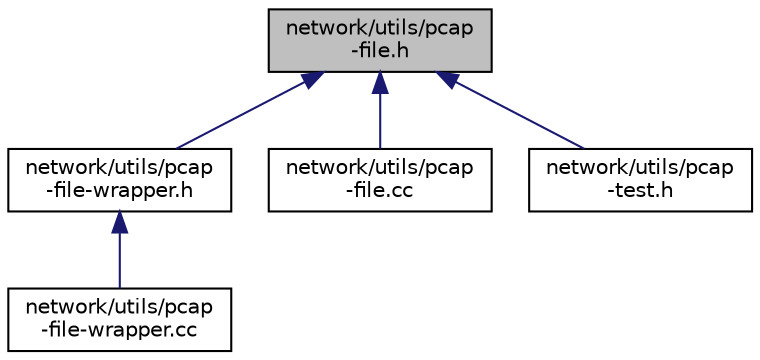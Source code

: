 digraph "network/utils/pcap-file.h"
{
  edge [fontname="Helvetica",fontsize="10",labelfontname="Helvetica",labelfontsize="10"];
  node [fontname="Helvetica",fontsize="10",shape=record];
  Node1 [label="network/utils/pcap\l-file.h",height=0.2,width=0.4,color="black", fillcolor="grey75", style="filled", fontcolor="black"];
  Node1 -> Node2 [dir="back",color="midnightblue",fontsize="10",style="solid"];
  Node2 [label="network/utils/pcap\l-file-wrapper.h",height=0.2,width=0.4,color="black", fillcolor="white", style="filled",URL="$d6/d97/pcap-file-wrapper_8h.html"];
  Node2 -> Node3 [dir="back",color="midnightblue",fontsize="10",style="solid"];
  Node3 [label="network/utils/pcap\l-file-wrapper.cc",height=0.2,width=0.4,color="black", fillcolor="white", style="filled",URL="$d4/d0f/pcap-file-wrapper_8cc.html"];
  Node1 -> Node4 [dir="back",color="midnightblue",fontsize="10",style="solid"];
  Node4 [label="network/utils/pcap\l-file.cc",height=0.2,width=0.4,color="black", fillcolor="white", style="filled",URL="$d5/d9e/pcap-file_8cc.html"];
  Node1 -> Node5 [dir="back",color="midnightblue",fontsize="10",style="solid"];
  Node5 [label="network/utils/pcap\l-test.h",height=0.2,width=0.4,color="black", fillcolor="white", style="filled",URL="$d4/d3d/pcap-test_8h.html"];
}
